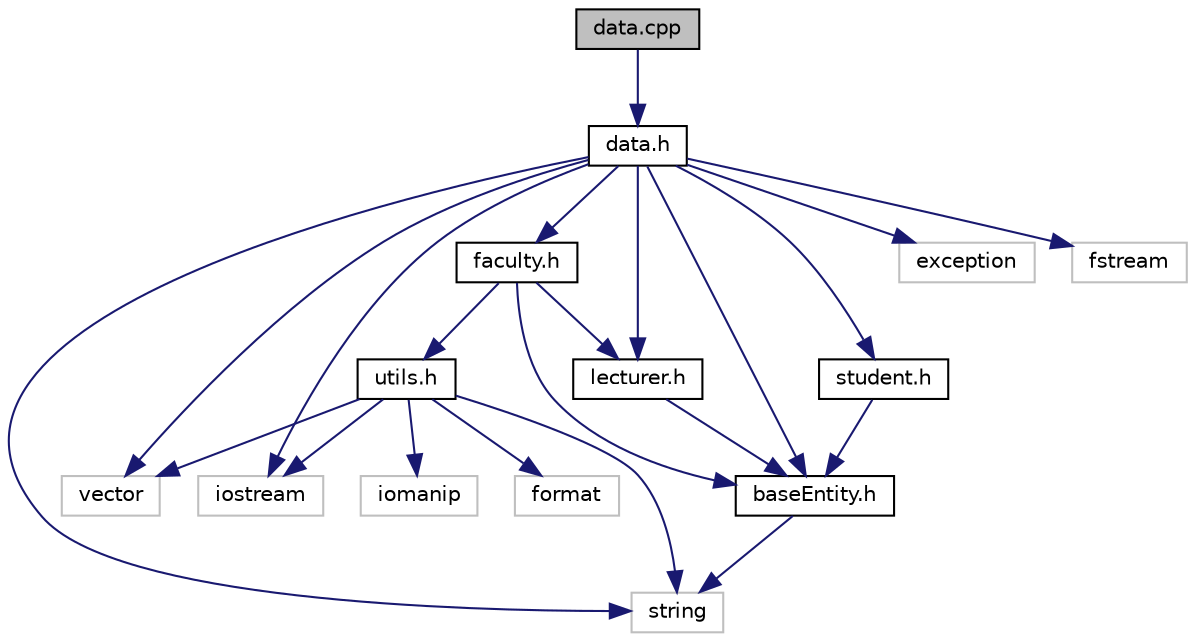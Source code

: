 digraph "data.cpp"
{
 // LATEX_PDF_SIZE
  edge [fontname="Helvetica",fontsize="10",labelfontname="Helvetica",labelfontsize="10"];
  node [fontname="Helvetica",fontsize="10",shape=record];
  Node1 [label="data.cpp",height=0.2,width=0.4,color="black", fillcolor="grey75", style="filled", fontcolor="black",tooltip="Triển khai các lớp cơ sở dữ liệu cho sinh viên, giảng viên và khoa."];
  Node1 -> Node2 [color="midnightblue",fontsize="10",style="solid",fontname="Helvetica"];
  Node2 [label="data.h",height=0.2,width=0.4,color="black", fillcolor="white", style="filled",URL="$data_8h.html",tooltip="Khai báo các lớp cơ sở dữ liệu cho sinh viên, giảng viên và khoa."];
  Node2 -> Node3 [color="midnightblue",fontsize="10",style="solid",fontname="Helvetica"];
  Node3 [label="vector",height=0.2,width=0.4,color="grey75", fillcolor="white", style="filled",tooltip=" "];
  Node2 -> Node4 [color="midnightblue",fontsize="10",style="solid",fontname="Helvetica"];
  Node4 [label="student.h",height=0.2,width=0.4,color="black", fillcolor="white", style="filled",URL="$student_8h.html",tooltip="Khai báo lớp Student và các phương thức liên quan đến sinh viên."];
  Node4 -> Node5 [color="midnightblue",fontsize="10",style="solid",fontname="Helvetica"];
  Node5 [label="baseEntity.h",height=0.2,width=0.4,color="black", fillcolor="white", style="filled",URL="$baseEntity_8h.html",tooltip="Khai báo các lớp BaseEntity và Birth."];
  Node5 -> Node6 [color="midnightblue",fontsize="10",style="solid",fontname="Helvetica"];
  Node6 [label="string",height=0.2,width=0.4,color="grey75", fillcolor="white", style="filled",tooltip=" "];
  Node2 -> Node7 [color="midnightblue",fontsize="10",style="solid",fontname="Helvetica"];
  Node7 [label="lecturer.h",height=0.2,width=0.4,color="black", fillcolor="white", style="filled",URL="$lecturer_8h.html",tooltip="Khai báo lớp Lecturer và các phương thức liên quan đến giảng viên."];
  Node7 -> Node5 [color="midnightblue",fontsize="10",style="solid",fontname="Helvetica"];
  Node2 -> Node8 [color="midnightblue",fontsize="10",style="solid",fontname="Helvetica"];
  Node8 [label="faculty.h",height=0.2,width=0.4,color="black", fillcolor="white", style="filled",URL="$faculty_8h.html",tooltip="Khai báo lớp Faculty và các phương thức liên quan đến khoa."];
  Node8 -> Node5 [color="midnightblue",fontsize="10",style="solid",fontname="Helvetica"];
  Node8 -> Node7 [color="midnightblue",fontsize="10",style="solid",fontname="Helvetica"];
  Node8 -> Node9 [color="midnightblue",fontsize="10",style="solid",fontname="Helvetica"];
  Node9 [label="utils.h",height=0.2,width=0.4,color="black", fillcolor="white", style="filled",URL="$utils_8h_source.html",tooltip=" "];
  Node9 -> Node3 [color="midnightblue",fontsize="10",style="solid",fontname="Helvetica"];
  Node9 -> Node6 [color="midnightblue",fontsize="10",style="solid",fontname="Helvetica"];
  Node9 -> Node10 [color="midnightblue",fontsize="10",style="solid",fontname="Helvetica"];
  Node10 [label="iostream",height=0.2,width=0.4,color="grey75", fillcolor="white", style="filled",tooltip=" "];
  Node9 -> Node11 [color="midnightblue",fontsize="10",style="solid",fontname="Helvetica"];
  Node11 [label="format",height=0.2,width=0.4,color="grey75", fillcolor="white", style="filled",tooltip=" "];
  Node9 -> Node12 [color="midnightblue",fontsize="10",style="solid",fontname="Helvetica"];
  Node12 [label="iomanip",height=0.2,width=0.4,color="grey75", fillcolor="white", style="filled",tooltip=" "];
  Node2 -> Node5 [color="midnightblue",fontsize="10",style="solid",fontname="Helvetica"];
  Node2 -> Node13 [color="midnightblue",fontsize="10",style="solid",fontname="Helvetica"];
  Node13 [label="exception",height=0.2,width=0.4,color="grey75", fillcolor="white", style="filled",tooltip=" "];
  Node2 -> Node6 [color="midnightblue",fontsize="10",style="solid",fontname="Helvetica"];
  Node2 -> Node14 [color="midnightblue",fontsize="10",style="solid",fontname="Helvetica"];
  Node14 [label="fstream",height=0.2,width=0.4,color="grey75", fillcolor="white", style="filled",tooltip=" "];
  Node2 -> Node10 [color="midnightblue",fontsize="10",style="solid",fontname="Helvetica"];
}
